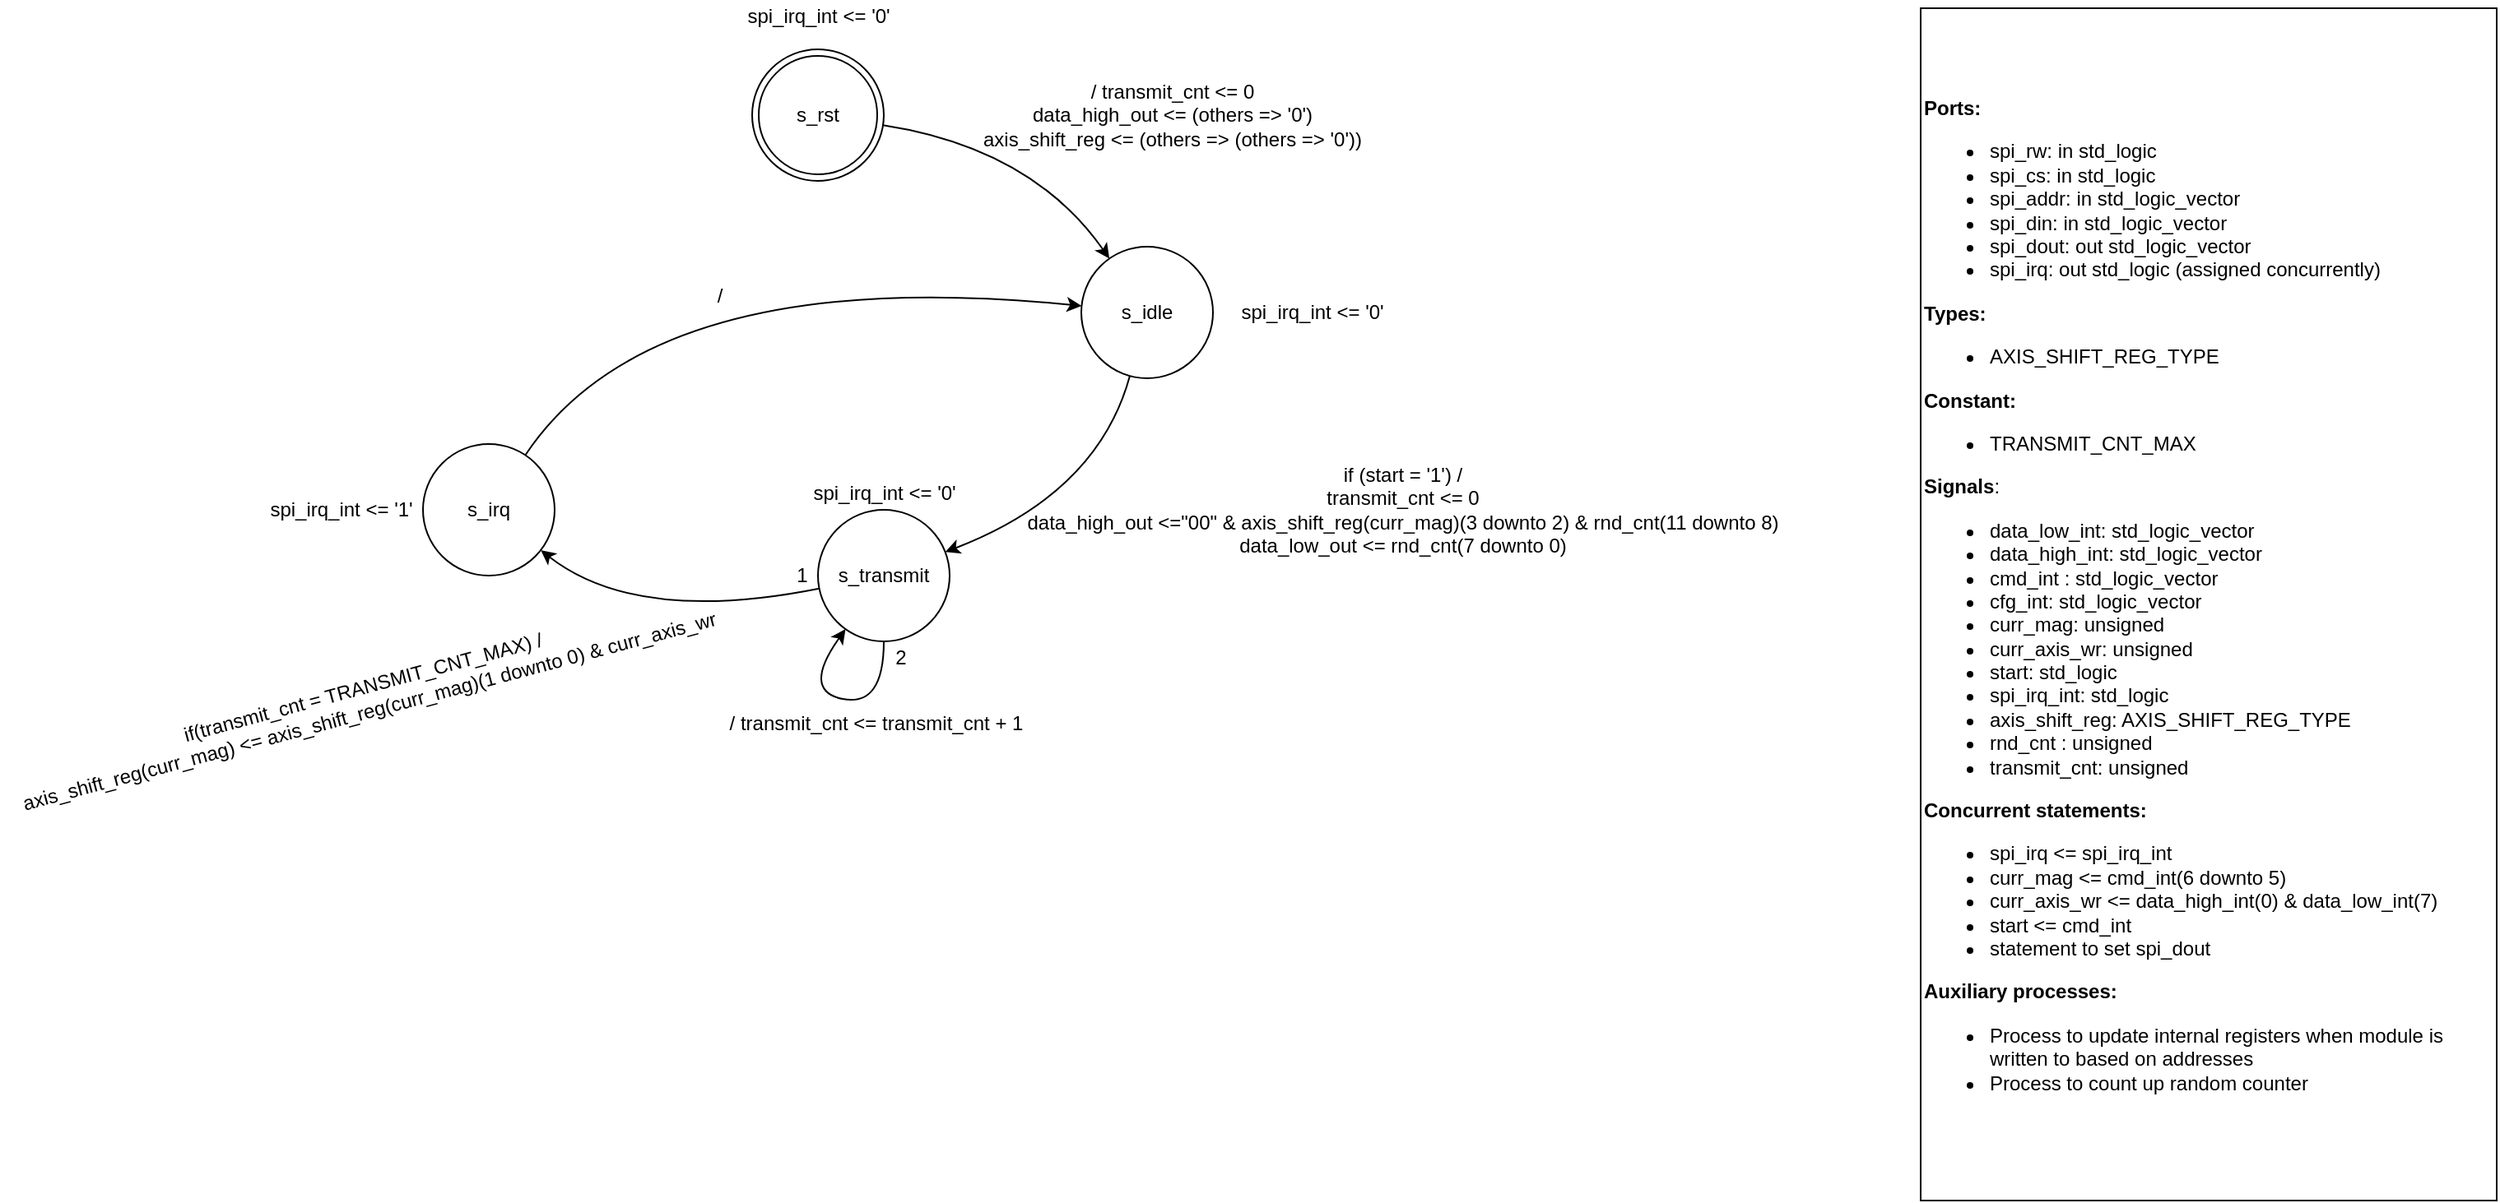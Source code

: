 <mxfile version="16.5.3" type="github">
  <diagram id="aBNTrtRrgTnvcZmH2X1p" name="Page-1">
    <mxGraphModel dx="2568" dy="961" grid="1" gridSize="10" guides="1" tooltips="1" connect="1" arrows="1" fold="1" page="1" pageScale="1" pageWidth="850" pageHeight="1100" math="0" shadow="0">
      <root>
        <mxCell id="0" />
        <mxCell id="1" parent="0" />
        <mxCell id="z0jYmmz8D5tQBdlxhoIj-1" value="s_rst" style="ellipse;shape=doubleEllipse;whiteSpace=wrap;html=1;aspect=fixed;" vertex="1" parent="1">
          <mxGeometry x="200" y="240" width="80" height="80" as="geometry" />
        </mxCell>
        <mxCell id="z0jYmmz8D5tQBdlxhoIj-2" value="s_idle" style="ellipse;whiteSpace=wrap;html=1;aspect=fixed;" vertex="1" parent="1">
          <mxGeometry x="400" y="360" width="80" height="80" as="geometry" />
        </mxCell>
        <mxCell id="z0jYmmz8D5tQBdlxhoIj-3" value="&lt;div&gt;&lt;b&gt;Ports:&lt;/b&gt;&lt;/div&gt;&lt;ul&gt;&lt;li&gt;spi_rw: in std_logic&lt;/li&gt;&lt;li&gt;spi_cs: in std_logic&lt;/li&gt;&lt;li&gt;spi_addr: in std_logic_vector&lt;/li&gt;&lt;li&gt;spi_din: in std_logic_vector&lt;/li&gt;&lt;li&gt;spi_dout: out std_logic_vector&lt;/li&gt;&lt;li&gt;spi_irq: out std_logic (assigned concurrently)&lt;br&gt;&lt;/li&gt;&lt;/ul&gt;&lt;div&gt;&lt;b&gt;Types:&lt;/b&gt;&lt;/div&gt;&lt;div&gt;&lt;ul&gt;&lt;li&gt;AXIS_SHIFT_REG_TYPE&lt;br&gt;&lt;/li&gt;&lt;/ul&gt;&lt;/div&gt;&lt;div&gt;&lt;b&gt;Constant:&lt;/b&gt;&lt;/div&gt;&lt;div&gt;&lt;ul&gt;&lt;b&gt;&lt;/b&gt;&lt;li&gt;TRANSMIT_CNT_MAX&lt;br&gt;&lt;/li&gt;&lt;/ul&gt;&lt;/div&gt;&lt;div&gt;&lt;b&gt;Signals&lt;/b&gt;:&lt;br&gt;&lt;ul&gt;&lt;li&gt;data_low_int: std_logic_vector&lt;/li&gt;&lt;li&gt;data_high_int: std_logic_vector&lt;/li&gt;&lt;li&gt;cmd_int : std_logic_vector&lt;/li&gt;&lt;li&gt;cfg_int: std_logic_vector&lt;/li&gt;&lt;li&gt;curr_mag: unsigned&lt;/li&gt;&lt;li&gt;curr_axis_wr: unsigned&lt;/li&gt;&lt;li&gt;start: std_logic&lt;/li&gt;&lt;li&gt;spi_irq_int: std_logic&lt;/li&gt;&lt;li&gt;axis_shift_reg: AXIS_SHIFT_REG_TYPE&lt;/li&gt;&lt;li&gt;rnd_cnt : unsigned&lt;/li&gt;&lt;li&gt;transmit_cnt: unsigned&lt;br&gt;&lt;/li&gt;&lt;/ul&gt;&lt;div&gt;&lt;b&gt;Concurrent statements:&lt;/b&gt;&lt;/div&gt;&lt;div&gt;&lt;ul&gt;&lt;b&gt;&lt;/b&gt;&lt;li&gt;spi_irq &amp;lt;= spi_irq_int&lt;/li&gt;&lt;li&gt;curr_mag &amp;lt;= cmd_int(6 downto 5)&lt;/li&gt;&lt;li&gt;curr_axis_wr &amp;lt;= data_high_int(0) &amp;amp; data_low_int(7)&lt;/li&gt;&lt;li&gt;start &amp;lt;= cmd_int&lt;/li&gt;&lt;li&gt;statement to set spi_dout&lt;br&gt;&lt;/li&gt;&lt;/ul&gt;&lt;/div&gt;&lt;div&gt;&lt;b&gt;Auxiliary processes:&lt;/b&gt;&lt;/div&gt;&lt;div&gt;&lt;ul&gt;&lt;li&gt;Process to update internal registers when module is written to based on addresses&lt;/li&gt;&lt;li&gt;Process to count up random counter&lt;br&gt;&lt;/li&gt;&lt;/ul&gt;&lt;/div&gt;&lt;/div&gt;" style="rounded=0;whiteSpace=wrap;html=1;align=left;" vertex="1" parent="1">
          <mxGeometry x="910" y="215" width="350" height="725" as="geometry" />
        </mxCell>
        <mxCell id="z0jYmmz8D5tQBdlxhoIj-4" value="" style="curved=1;endArrow=classic;html=1;rounded=0;" edge="1" parent="1" source="z0jYmmz8D5tQBdlxhoIj-1" target="z0jYmmz8D5tQBdlxhoIj-2">
          <mxGeometry width="50" height="50" relative="1" as="geometry">
            <mxPoint x="240" y="410" as="sourcePoint" />
            <mxPoint x="290" y="360" as="targetPoint" />
            <Array as="points">
              <mxPoint x="370" y="300" />
            </Array>
          </mxGeometry>
        </mxCell>
        <mxCell id="z0jYmmz8D5tQBdlxhoIj-5" value="" style="curved=1;endArrow=classic;html=1;rounded=0;" edge="1" parent="1" source="z0jYmmz8D5tQBdlxhoIj-2" target="z0jYmmz8D5tQBdlxhoIj-6">
          <mxGeometry width="50" height="50" relative="1" as="geometry">
            <mxPoint x="440" y="520" as="sourcePoint" />
            <mxPoint x="490" y="470" as="targetPoint" />
            <Array as="points">
              <mxPoint x="410" y="510" />
            </Array>
          </mxGeometry>
        </mxCell>
        <mxCell id="z0jYmmz8D5tQBdlxhoIj-6" value="s_transmit" style="ellipse;whiteSpace=wrap;html=1;aspect=fixed;" vertex="1" parent="1">
          <mxGeometry x="240" y="520" width="80" height="80" as="geometry" />
        </mxCell>
        <mxCell id="z0jYmmz8D5tQBdlxhoIj-7" value="&lt;div&gt;if (start = &#39;1&#39;) /&lt;/div&gt;&lt;div&gt;transmit_cnt &amp;lt;= 0&lt;/div&gt;&lt;div&gt;data_high_out &amp;lt;=&quot;00&quot; &amp;amp; axis_shift_reg(curr_mag)(3 downto 2) &amp;amp; rnd_cnt(11 downto 8)&lt;/div&gt;&lt;div&gt;data_low_out &amp;lt;= rnd_cnt(7 downto 0)&lt;br&gt;&lt;/div&gt;" style="text;html=1;align=center;verticalAlign=middle;resizable=0;points=[];autosize=1;strokeColor=none;fillColor=none;" vertex="1" parent="1">
          <mxGeometry x="360" y="490" width="470" height="60" as="geometry" />
        </mxCell>
        <mxCell id="z0jYmmz8D5tQBdlxhoIj-8" value="" style="curved=1;endArrow=classic;html=1;rounded=0;" edge="1" parent="1" source="z0jYmmz8D5tQBdlxhoIj-6" target="z0jYmmz8D5tQBdlxhoIj-6">
          <mxGeometry width="50" height="50" relative="1" as="geometry">
            <mxPoint x="170" y="690" as="sourcePoint" />
            <mxPoint x="220" y="640" as="targetPoint" />
            <Array as="points">
              <mxPoint x="280" y="640" />
              <mxPoint x="230" y="630" />
            </Array>
          </mxGeometry>
        </mxCell>
        <mxCell id="z0jYmmz8D5tQBdlxhoIj-9" value="/ transmit_cnt &amp;lt;= transmit_cnt + 1" style="text;html=1;align=center;verticalAlign=middle;resizable=0;points=[];autosize=1;strokeColor=none;fillColor=none;" vertex="1" parent="1">
          <mxGeometry x="180" y="640" width="190" height="20" as="geometry" />
        </mxCell>
        <mxCell id="z0jYmmz8D5tQBdlxhoIj-10" value="s_irq" style="ellipse;whiteSpace=wrap;html=1;aspect=fixed;" vertex="1" parent="1">
          <mxGeometry y="480" width="80" height="80" as="geometry" />
        </mxCell>
        <mxCell id="z0jYmmz8D5tQBdlxhoIj-11" value="" style="curved=1;endArrow=classic;html=1;rounded=0;" edge="1" parent="1" source="z0jYmmz8D5tQBdlxhoIj-6" target="z0jYmmz8D5tQBdlxhoIj-10">
          <mxGeometry width="50" height="50" relative="1" as="geometry">
            <mxPoint x="120" y="600" as="sourcePoint" />
            <mxPoint x="170" y="550" as="targetPoint" />
            <Array as="points">
              <mxPoint x="130" y="590" />
            </Array>
          </mxGeometry>
        </mxCell>
        <mxCell id="z0jYmmz8D5tQBdlxhoIj-12" value="&lt;div&gt;if(transmit_cnt = TRANSMIT_CNT_MAX) /&lt;/div&gt;&lt;div&gt;axis_shift_reg(curr_mag) &amp;lt;= axis_shift_reg(curr_mag)(1 downto 0) &amp;amp; curr_axis_wr&lt;/div&gt;" style="text;html=1;align=center;verticalAlign=middle;resizable=0;points=[];autosize=1;strokeColor=none;fillColor=none;rotation=-15;" vertex="1" parent="1">
          <mxGeometry x="-260" y="620" width="450" height="30" as="geometry" />
        </mxCell>
        <mxCell id="z0jYmmz8D5tQBdlxhoIj-13" value="spi_irq_int &amp;lt;= &#39;0&#39;" style="text;html=1;align=center;verticalAlign=middle;resizable=0;points=[];autosize=1;strokeColor=none;fillColor=none;" vertex="1" parent="1">
          <mxGeometry x="190" y="210" width="100" height="20" as="geometry" />
        </mxCell>
        <mxCell id="z0jYmmz8D5tQBdlxhoIj-14" value="spi_irq_int &amp;lt;= &#39;0&#39;" style="text;html=1;align=center;verticalAlign=middle;resizable=0;points=[];autosize=1;strokeColor=none;fillColor=none;" vertex="1" parent="1">
          <mxGeometry x="490" y="390" width="100" height="20" as="geometry" />
        </mxCell>
        <mxCell id="z0jYmmz8D5tQBdlxhoIj-15" value="spi_irq_int &amp;lt;= &#39;0&#39;" style="text;html=1;align=center;verticalAlign=middle;resizable=0;points=[];autosize=1;strokeColor=none;fillColor=none;" vertex="1" parent="1">
          <mxGeometry x="230" y="500" width="100" height="20" as="geometry" />
        </mxCell>
        <mxCell id="z0jYmmz8D5tQBdlxhoIj-16" value="spi_irq_int &amp;lt;= &#39;1&#39;" style="text;html=1;align=center;verticalAlign=middle;resizable=0;points=[];autosize=1;strokeColor=none;fillColor=none;" vertex="1" parent="1">
          <mxGeometry x="-100" y="510" width="100" height="20" as="geometry" />
        </mxCell>
        <mxCell id="z0jYmmz8D5tQBdlxhoIj-17" value="1" style="text;html=1;align=center;verticalAlign=middle;resizable=0;points=[];autosize=1;strokeColor=none;fillColor=none;" vertex="1" parent="1">
          <mxGeometry x="220" y="550" width="20" height="20" as="geometry" />
        </mxCell>
        <mxCell id="z0jYmmz8D5tQBdlxhoIj-18" value="2" style="text;html=1;align=center;verticalAlign=middle;resizable=0;points=[];autosize=1;strokeColor=none;fillColor=none;" vertex="1" parent="1">
          <mxGeometry x="280" y="600" width="20" height="20" as="geometry" />
        </mxCell>
        <mxCell id="z0jYmmz8D5tQBdlxhoIj-19" value="" style="curved=1;endArrow=classic;html=1;rounded=0;" edge="1" parent="1" source="z0jYmmz8D5tQBdlxhoIj-10" target="z0jYmmz8D5tQBdlxhoIj-2">
          <mxGeometry width="50" height="50" relative="1" as="geometry">
            <mxPoint x="40" y="450" as="sourcePoint" />
            <mxPoint x="90" y="400" as="targetPoint" />
            <Array as="points">
              <mxPoint x="140" y="370" />
            </Array>
          </mxGeometry>
        </mxCell>
        <mxCell id="z0jYmmz8D5tQBdlxhoIj-20" value="/ " style="text;html=1;align=center;verticalAlign=middle;resizable=0;points=[];autosize=1;strokeColor=none;fillColor=none;" vertex="1" parent="1">
          <mxGeometry x="170" y="380" width="20" height="20" as="geometry" />
        </mxCell>
        <mxCell id="z0jYmmz8D5tQBdlxhoIj-21" value="&lt;div&gt;/ transmit_cnt &amp;lt;= 0&lt;/div&gt;&lt;div&gt;data_high_out &amp;lt;= (others =&amp;gt; &#39;0&#39;)&lt;/div&gt;&lt;div&gt;axis_shift_reg &amp;lt;= (others =&amp;gt; (others =&amp;gt; &#39;0&#39;))&lt;br&gt;&lt;/div&gt;" style="text;html=1;align=center;verticalAlign=middle;resizable=0;points=[];autosize=1;strokeColor=none;fillColor=none;" vertex="1" parent="1">
          <mxGeometry x="330" y="255" width="250" height="50" as="geometry" />
        </mxCell>
      </root>
    </mxGraphModel>
  </diagram>
</mxfile>
